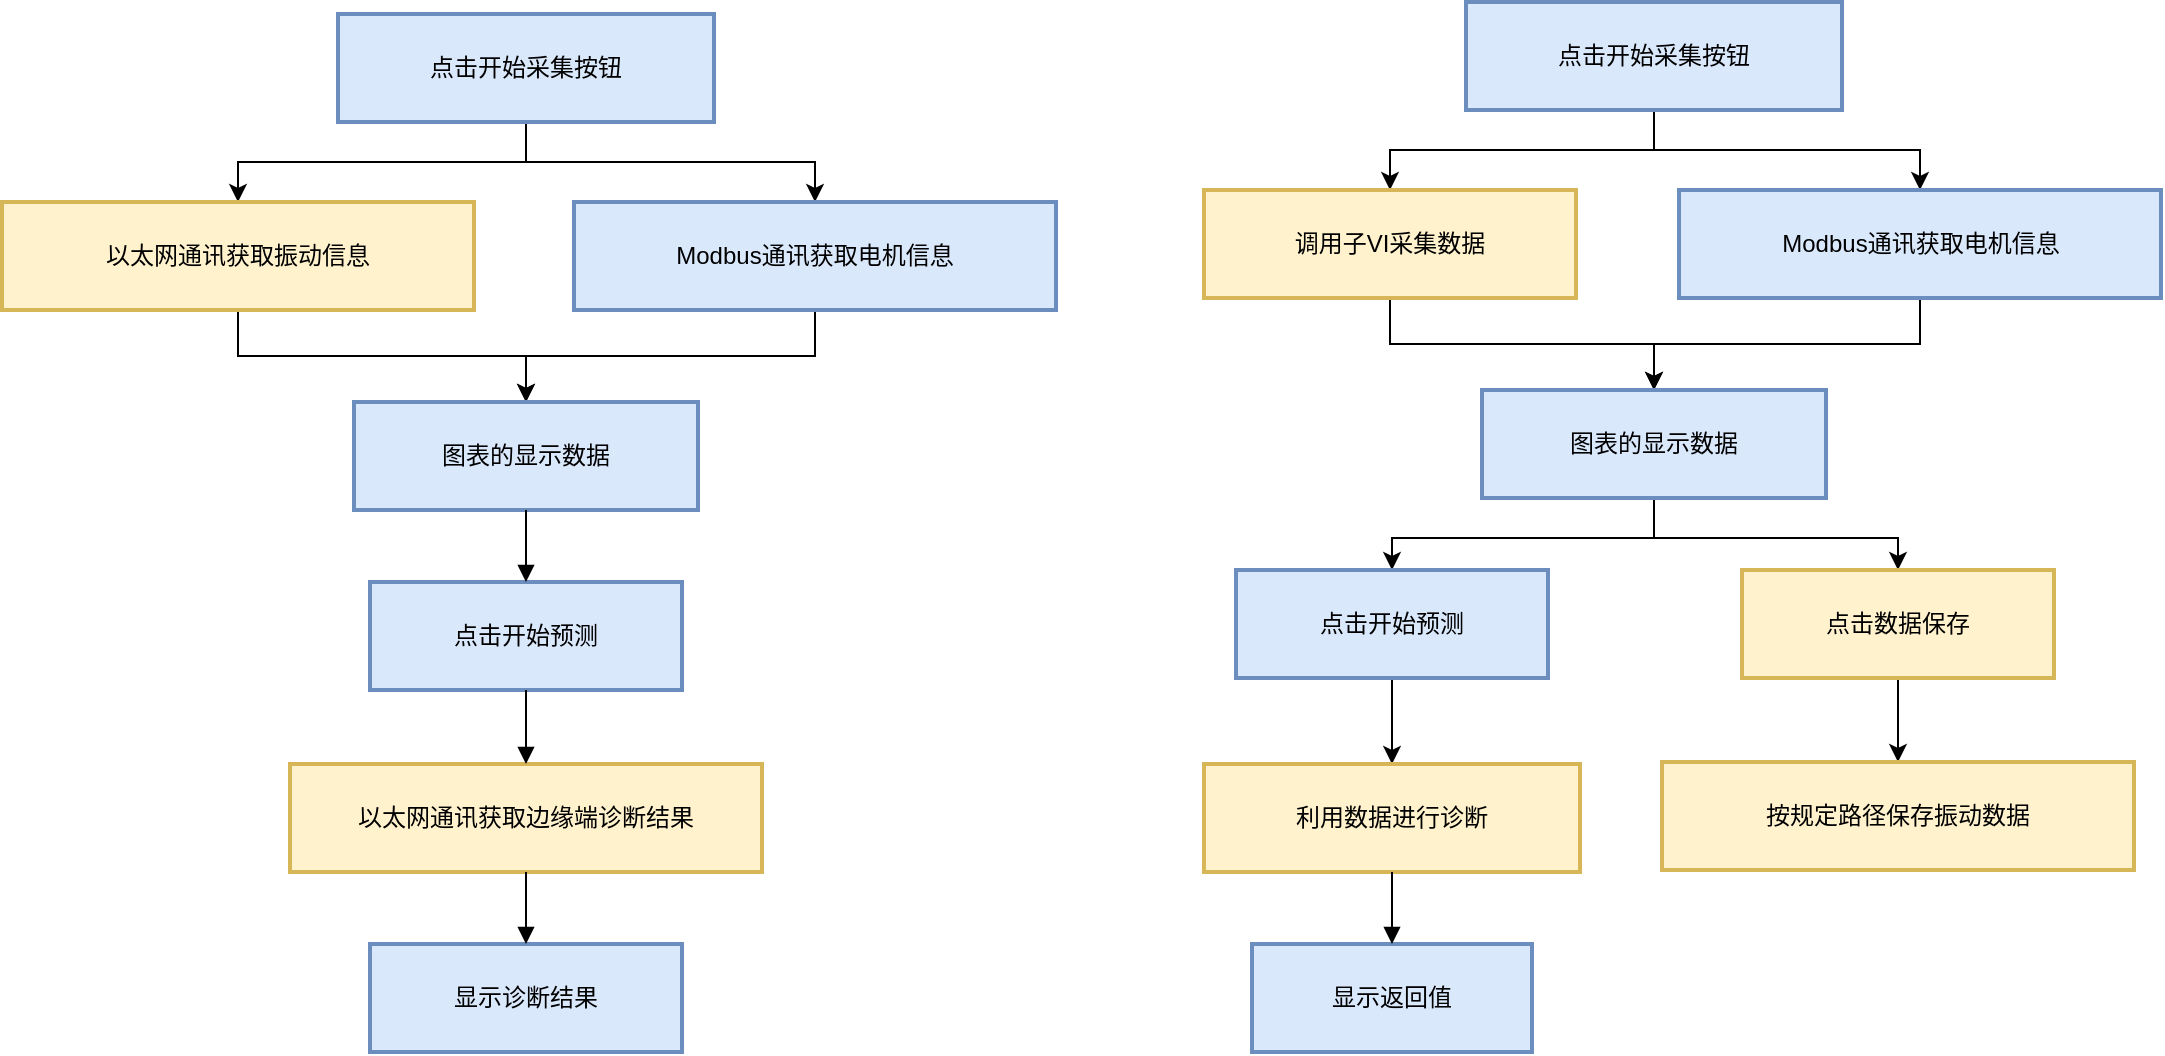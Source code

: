 <mxfile version="27.0.9">
  <diagram name="第 1 页" id="9lwWoSXgeF6Ga10Fo_0w">
    <mxGraphModel dx="1243" dy="719" grid="1" gridSize="10" guides="1" tooltips="1" connect="1" arrows="1" fold="1" page="1" pageScale="1" pageWidth="827" pageHeight="1169" math="0" shadow="0">
      <root>
        <mxCell id="0" />
        <mxCell id="1" parent="0" />
        <mxCell id="C6gaotGxgLFd2unwDD3p-36" style="edgeStyle=orthogonalEdgeStyle;rounded=0;orthogonalLoop=1;jettySize=auto;html=1;entryX=0.5;entryY=0;entryDx=0;entryDy=0;" edge="1" parent="1" source="C6gaotGxgLFd2unwDD3p-2" target="C6gaotGxgLFd2unwDD3p-3">
          <mxGeometry relative="1" as="geometry" />
        </mxCell>
        <mxCell id="C6gaotGxgLFd2unwDD3p-37" style="edgeStyle=orthogonalEdgeStyle;rounded=0;orthogonalLoop=1;jettySize=auto;html=1;exitX=0.5;exitY=1;exitDx=0;exitDy=0;entryX=0.5;entryY=0;entryDx=0;entryDy=0;" edge="1" parent="1" source="C6gaotGxgLFd2unwDD3p-2" target="C6gaotGxgLFd2unwDD3p-4">
          <mxGeometry relative="1" as="geometry" />
        </mxCell>
        <mxCell id="C6gaotGxgLFd2unwDD3p-2" value="点击开始采集按钮" style="whiteSpace=wrap;strokeWidth=2;fillColor=#dae8fc;strokeColor=#6c8ebf;" vertex="1" parent="1">
          <mxGeometry x="237" y="66" width="188" height="54" as="geometry" />
        </mxCell>
        <mxCell id="C6gaotGxgLFd2unwDD3p-39" style="edgeStyle=orthogonalEdgeStyle;rounded=0;orthogonalLoop=1;jettySize=auto;html=1;exitX=0.5;exitY=1;exitDx=0;exitDy=0;entryX=0.5;entryY=0;entryDx=0;entryDy=0;" edge="1" parent="1" source="C6gaotGxgLFd2unwDD3p-3" target="C6gaotGxgLFd2unwDD3p-5">
          <mxGeometry relative="1" as="geometry" />
        </mxCell>
        <mxCell id="C6gaotGxgLFd2unwDD3p-3" value="以太网通讯获取振动信息" style="whiteSpace=wrap;strokeWidth=2;fillColor=#fff2cc;strokeColor=#d6b656;" vertex="1" parent="1">
          <mxGeometry x="69" y="160" width="236" height="54" as="geometry" />
        </mxCell>
        <mxCell id="C6gaotGxgLFd2unwDD3p-40" style="edgeStyle=orthogonalEdgeStyle;rounded=0;orthogonalLoop=1;jettySize=auto;html=1;exitX=0.5;exitY=1;exitDx=0;exitDy=0;entryX=0.5;entryY=0;entryDx=0;entryDy=0;" edge="1" parent="1" source="C6gaotGxgLFd2unwDD3p-4" target="C6gaotGxgLFd2unwDD3p-5">
          <mxGeometry relative="1" as="geometry" />
        </mxCell>
        <mxCell id="C6gaotGxgLFd2unwDD3p-4" value="Modbus通讯获取电机信息" style="whiteSpace=wrap;strokeWidth=2;fillColor=#dae8fc;strokeColor=#6c8ebf;" vertex="1" parent="1">
          <mxGeometry x="355" y="160" width="241" height="54" as="geometry" />
        </mxCell>
        <mxCell id="C6gaotGxgLFd2unwDD3p-5" value="图表的显示数据" style="whiteSpace=wrap;strokeWidth=2;fillColor=#dae8fc;strokeColor=#6c8ebf;" vertex="1" parent="1">
          <mxGeometry x="245" y="260" width="172" height="54" as="geometry" />
        </mxCell>
        <mxCell id="C6gaotGxgLFd2unwDD3p-6" value="点击开始预测" style="whiteSpace=wrap;strokeWidth=2;fillColor=#dae8fc;strokeColor=#6c8ebf;" vertex="1" parent="1">
          <mxGeometry x="253" y="350" width="156" height="54" as="geometry" />
        </mxCell>
        <mxCell id="C6gaotGxgLFd2unwDD3p-7" value="以太网通讯获取边缘端诊断结果" style="whiteSpace=wrap;strokeWidth=2;fillColor=#fff2cc;strokeColor=#d6b656;" vertex="1" parent="1">
          <mxGeometry x="213" y="441" width="236" height="54" as="geometry" />
        </mxCell>
        <mxCell id="C6gaotGxgLFd2unwDD3p-8" value="显示诊断结果" style="whiteSpace=wrap;strokeWidth=2;fillColor=#dae8fc;strokeColor=#6c8ebf;" vertex="1" parent="1">
          <mxGeometry x="253" y="531" width="156" height="54" as="geometry" />
        </mxCell>
        <mxCell id="C6gaotGxgLFd2unwDD3p-13" value="" style="curved=1;startArrow=none;endArrow=block;exitX=0.5;exitY=0.99;entryX=0.5;entryY=-0.01;rounded=0;" edge="1" parent="1" source="C6gaotGxgLFd2unwDD3p-5" target="C6gaotGxgLFd2unwDD3p-6">
          <mxGeometry relative="1" as="geometry">
            <Array as="points" />
          </mxGeometry>
        </mxCell>
        <mxCell id="C6gaotGxgLFd2unwDD3p-14" value="" style="curved=1;startArrow=none;endArrow=block;exitX=0.5;exitY=0.99;entryX=0.5;entryY=-0.01;rounded=0;" edge="1" parent="1" source="C6gaotGxgLFd2unwDD3p-6" target="C6gaotGxgLFd2unwDD3p-7">
          <mxGeometry relative="1" as="geometry">
            <Array as="points" />
          </mxGeometry>
        </mxCell>
        <mxCell id="C6gaotGxgLFd2unwDD3p-15" value="" style="curved=1;startArrow=none;endArrow=block;exitX=0.5;exitY=0.99;entryX=0.5;entryY=-0.01;rounded=0;" edge="1" parent="1" source="C6gaotGxgLFd2unwDD3p-7" target="C6gaotGxgLFd2unwDD3p-8">
          <mxGeometry relative="1" as="geometry">
            <Array as="points" />
          </mxGeometry>
        </mxCell>
        <mxCell id="C6gaotGxgLFd2unwDD3p-41" style="edgeStyle=orthogonalEdgeStyle;rounded=0;orthogonalLoop=1;jettySize=auto;html=1;entryX=0.5;entryY=0;entryDx=0;entryDy=0;" edge="1" parent="1" source="C6gaotGxgLFd2unwDD3p-17" target="C6gaotGxgLFd2unwDD3p-18">
          <mxGeometry relative="1" as="geometry">
            <Array as="points">
              <mxPoint x="895" y="134" />
              <mxPoint x="763" y="134" />
            </Array>
          </mxGeometry>
        </mxCell>
        <mxCell id="C6gaotGxgLFd2unwDD3p-42" style="edgeStyle=orthogonalEdgeStyle;rounded=0;orthogonalLoop=1;jettySize=auto;html=1;entryX=0.5;entryY=0;entryDx=0;entryDy=0;" edge="1" parent="1" source="C6gaotGxgLFd2unwDD3p-17" target="C6gaotGxgLFd2unwDD3p-19">
          <mxGeometry relative="1" as="geometry" />
        </mxCell>
        <mxCell id="C6gaotGxgLFd2unwDD3p-17" value="点击开始采集按钮" style="whiteSpace=wrap;strokeWidth=2;fillColor=#dae8fc;strokeColor=#6c8ebf;" vertex="1" parent="1">
          <mxGeometry x="801" y="60" width="188" height="54" as="geometry" />
        </mxCell>
        <mxCell id="C6gaotGxgLFd2unwDD3p-43" style="edgeStyle=orthogonalEdgeStyle;rounded=0;orthogonalLoop=1;jettySize=auto;html=1;exitX=0.5;exitY=1;exitDx=0;exitDy=0;entryX=0.5;entryY=0;entryDx=0;entryDy=0;" edge="1" parent="1" source="C6gaotGxgLFd2unwDD3p-18" target="C6gaotGxgLFd2unwDD3p-20">
          <mxGeometry relative="1" as="geometry" />
        </mxCell>
        <mxCell id="C6gaotGxgLFd2unwDD3p-18" value="调用子VI采集数据" style="whiteSpace=wrap;strokeWidth=2;fillColor=#fff2cc;strokeColor=#d6b656;" vertex="1" parent="1">
          <mxGeometry x="670" y="154" width="186" height="54" as="geometry" />
        </mxCell>
        <mxCell id="C6gaotGxgLFd2unwDD3p-45" style="edgeStyle=orthogonalEdgeStyle;rounded=0;orthogonalLoop=1;jettySize=auto;html=1;exitX=0.5;exitY=1;exitDx=0;exitDy=0;entryX=0.5;entryY=0;entryDx=0;entryDy=0;" edge="1" parent="1" source="C6gaotGxgLFd2unwDD3p-19" target="C6gaotGxgLFd2unwDD3p-20">
          <mxGeometry relative="1" as="geometry" />
        </mxCell>
        <mxCell id="C6gaotGxgLFd2unwDD3p-19" value="Modbus通讯获取电机信息" style="whiteSpace=wrap;strokeWidth=2;fillColor=#dae8fc;strokeColor=#6c8ebf;" vertex="1" parent="1">
          <mxGeometry x="907.5" y="154" width="241" height="54" as="geometry" />
        </mxCell>
        <mxCell id="C6gaotGxgLFd2unwDD3p-46" style="edgeStyle=orthogonalEdgeStyle;rounded=0;orthogonalLoop=1;jettySize=auto;html=1;exitX=0.5;exitY=1;exitDx=0;exitDy=0;entryX=0.5;entryY=0;entryDx=0;entryDy=0;" edge="1" parent="1" source="C6gaotGxgLFd2unwDD3p-20" target="C6gaotGxgLFd2unwDD3p-21">
          <mxGeometry relative="1" as="geometry">
            <Array as="points">
              <mxPoint x="895" y="328" />
              <mxPoint x="764" y="328" />
            </Array>
          </mxGeometry>
        </mxCell>
        <mxCell id="C6gaotGxgLFd2unwDD3p-47" style="edgeStyle=orthogonalEdgeStyle;rounded=0;orthogonalLoop=1;jettySize=auto;html=1;exitX=0.5;exitY=1;exitDx=0;exitDy=0;entryX=0.5;entryY=0;entryDx=0;entryDy=0;" edge="1" parent="1" source="C6gaotGxgLFd2unwDD3p-20" target="C6gaotGxgLFd2unwDD3p-22">
          <mxGeometry relative="1" as="geometry">
            <Array as="points">
              <mxPoint x="895" y="328" />
              <mxPoint x="1017" y="328" />
            </Array>
          </mxGeometry>
        </mxCell>
        <mxCell id="C6gaotGxgLFd2unwDD3p-20" value="图表的显示数据" style="whiteSpace=wrap;strokeWidth=2;fillColor=#dae8fc;strokeColor=#6c8ebf;" vertex="1" parent="1">
          <mxGeometry x="809" y="254" width="172" height="54" as="geometry" />
        </mxCell>
        <mxCell id="C6gaotGxgLFd2unwDD3p-49" style="edgeStyle=orthogonalEdgeStyle;rounded=0;orthogonalLoop=1;jettySize=auto;html=1;entryX=0.5;entryY=0;entryDx=0;entryDy=0;" edge="1" parent="1" source="C6gaotGxgLFd2unwDD3p-21" target="C6gaotGxgLFd2unwDD3p-23">
          <mxGeometry relative="1" as="geometry" />
        </mxCell>
        <mxCell id="C6gaotGxgLFd2unwDD3p-21" value="点击开始预测" style="whiteSpace=wrap;strokeWidth=2;fillColor=#dae8fc;strokeColor=#6c8ebf;" vertex="1" parent="1">
          <mxGeometry x="686" y="344" width="156" height="54" as="geometry" />
        </mxCell>
        <mxCell id="C6gaotGxgLFd2unwDD3p-50" style="edgeStyle=orthogonalEdgeStyle;rounded=0;orthogonalLoop=1;jettySize=auto;html=1;entryX=0.5;entryY=0;entryDx=0;entryDy=0;" edge="1" parent="1" source="C6gaotGxgLFd2unwDD3p-22" target="C6gaotGxgLFd2unwDD3p-25">
          <mxGeometry relative="1" as="geometry" />
        </mxCell>
        <mxCell id="C6gaotGxgLFd2unwDD3p-22" value="点击数据保存" style="whiteSpace=wrap;strokeWidth=2;fillColor=#fff2cc;strokeColor=#d6b656;" vertex="1" parent="1">
          <mxGeometry x="939" y="344" width="156" height="54" as="geometry" />
        </mxCell>
        <mxCell id="C6gaotGxgLFd2unwDD3p-23" value="利用数据进行诊断" style="whiteSpace=wrap;strokeWidth=2;fillColor=#fff2cc;strokeColor=#d6b656;" vertex="1" parent="1">
          <mxGeometry x="670" y="441" width="188" height="54" as="geometry" />
        </mxCell>
        <mxCell id="C6gaotGxgLFd2unwDD3p-24" value="显示返回值" style="whiteSpace=wrap;strokeWidth=2;fillColor=#dae8fc;strokeColor=#6c8ebf;" vertex="1" parent="1">
          <mxGeometry x="694" y="531" width="140" height="54" as="geometry" />
        </mxCell>
        <mxCell id="C6gaotGxgLFd2unwDD3p-25" value="按规定路径保存振动数据" style="whiteSpace=wrap;strokeWidth=2;fillColor=#fff2cc;strokeColor=#d6b656;" vertex="1" parent="1">
          <mxGeometry x="899" y="440" width="236" height="54" as="geometry" />
        </mxCell>
        <mxCell id="C6gaotGxgLFd2unwDD3p-33" value="" style="curved=1;startArrow=none;endArrow=block;exitX=0.5;exitY=0.99;entryX=0.5;entryY=-0.01;rounded=0;" edge="1" parent="1" source="C6gaotGxgLFd2unwDD3p-23" target="C6gaotGxgLFd2unwDD3p-24">
          <mxGeometry relative="1" as="geometry">
            <Array as="points" />
          </mxGeometry>
        </mxCell>
      </root>
    </mxGraphModel>
  </diagram>
</mxfile>
